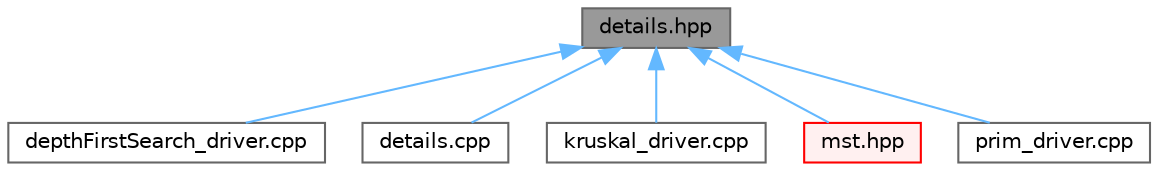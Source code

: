 digraph "details.hpp"
{
 // LATEX_PDF_SIZE
  bgcolor="transparent";
  edge [fontname=Helvetica,fontsize=10,labelfontname=Helvetica,labelfontsize=10];
  node [fontname=Helvetica,fontsize=10,shape=box,height=0.2,width=0.4];
  Node1 [id="Node000001",label="details.hpp",height=0.2,width=0.4,color="gray40", fillcolor="grey60", style="filled", fontcolor="black",tooltip=" "];
  Node1 -> Node2 [id="edge1_Node000001_Node000002",dir="back",color="steelblue1",style="solid",tooltip=" "];
  Node2 [id="Node000002",label="depthFirstSearch_driver.cpp",height=0.2,width=0.4,color="grey40", fillcolor="white", style="filled",URL="$depthFirstSearch__driver_8cpp.html",tooltip="Handles actual calling of function in the pgr_depthFirstSearch.hpp file."];
  Node1 -> Node3 [id="edge2_Node000001_Node000003",dir="back",color="steelblue1",style="solid",tooltip=" "];
  Node3 [id="Node000003",label="details.cpp",height=0.2,width=0.4,color="grey40", fillcolor="white", style="filled",URL="$details_8cpp.html",tooltip=" "];
  Node1 -> Node4 [id="edge3_Node000001_Node000004",dir="back",color="steelblue1",style="solid",tooltip=" "];
  Node4 [id="Node000004",label="kruskal_driver.cpp",height=0.2,width=0.4,color="grey40", fillcolor="white", style="filled",URL="$kruskal__driver_8cpp.html",tooltip=" "];
  Node1 -> Node5 [id="edge4_Node000001_Node000005",dir="back",color="steelblue1",style="solid",tooltip=" "];
  Node5 [id="Node000005",label="mst.hpp",height=0.2,width=0.4,color="red", fillcolor="#FFF0F0", style="filled",URL="$mst_8hpp.html",tooltip=" "];
  Node1 -> Node8 [id="edge5_Node000001_Node000008",dir="back",color="steelblue1",style="solid",tooltip=" "];
  Node8 [id="Node000008",label="prim_driver.cpp",height=0.2,width=0.4,color="grey40", fillcolor="white", style="filled",URL="$prim__driver_8cpp.html",tooltip=" "];
}
